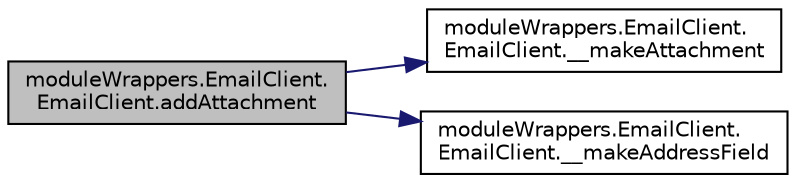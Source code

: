 digraph "moduleWrappers.EmailClient.EmailClient.addAttachment"
{
  edge [fontname="Helvetica",fontsize="10",labelfontname="Helvetica",labelfontsize="10"];
  node [fontname="Helvetica",fontsize="10",shape=record];
  rankdir="LR";
  Node1 [label="moduleWrappers.EmailClient.\lEmailClient.addAttachment",height=0.2,width=0.4,color="black", fillcolor="grey75", style="filled", fontcolor="black"];
  Node1 -> Node2 [color="midnightblue",fontsize="10",style="solid",fontname="Helvetica"];
  Node2 [label="moduleWrappers.EmailClient.\lEmailClient.__makeAttachment",height=0.2,width=0.4,color="black", fillcolor="white", style="filled",URL="$classmodule_wrappers_1_1_email_client_1_1_email_client.html#ad9e773e1e7d74168e93d7e43fa325cd6"];
  Node1 -> Node3 [color="midnightblue",fontsize="10",style="solid",fontname="Helvetica"];
  Node3 [label="moduleWrappers.EmailClient.\lEmailClient.__makeAddressField",height=0.2,width=0.4,color="black", fillcolor="white", style="filled",URL="$classmodule_wrappers_1_1_email_client_1_1_email_client.html#ad2f163f3b2398357d49bdbf7a96fafa0"];
}
